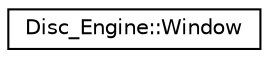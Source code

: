 digraph "Graphical Class Hierarchy"
{
  edge [fontname="Helvetica",fontsize="10",labelfontname="Helvetica",labelfontsize="10"];
  node [fontname="Helvetica",fontsize="10",shape=record];
  rankdir="LR";
  Node0 [label="Disc_Engine::Window",height=0.2,width=0.4,color="black", fillcolor="white", style="filled",URL="$class_disc___engine_1_1_window.html"];
}
